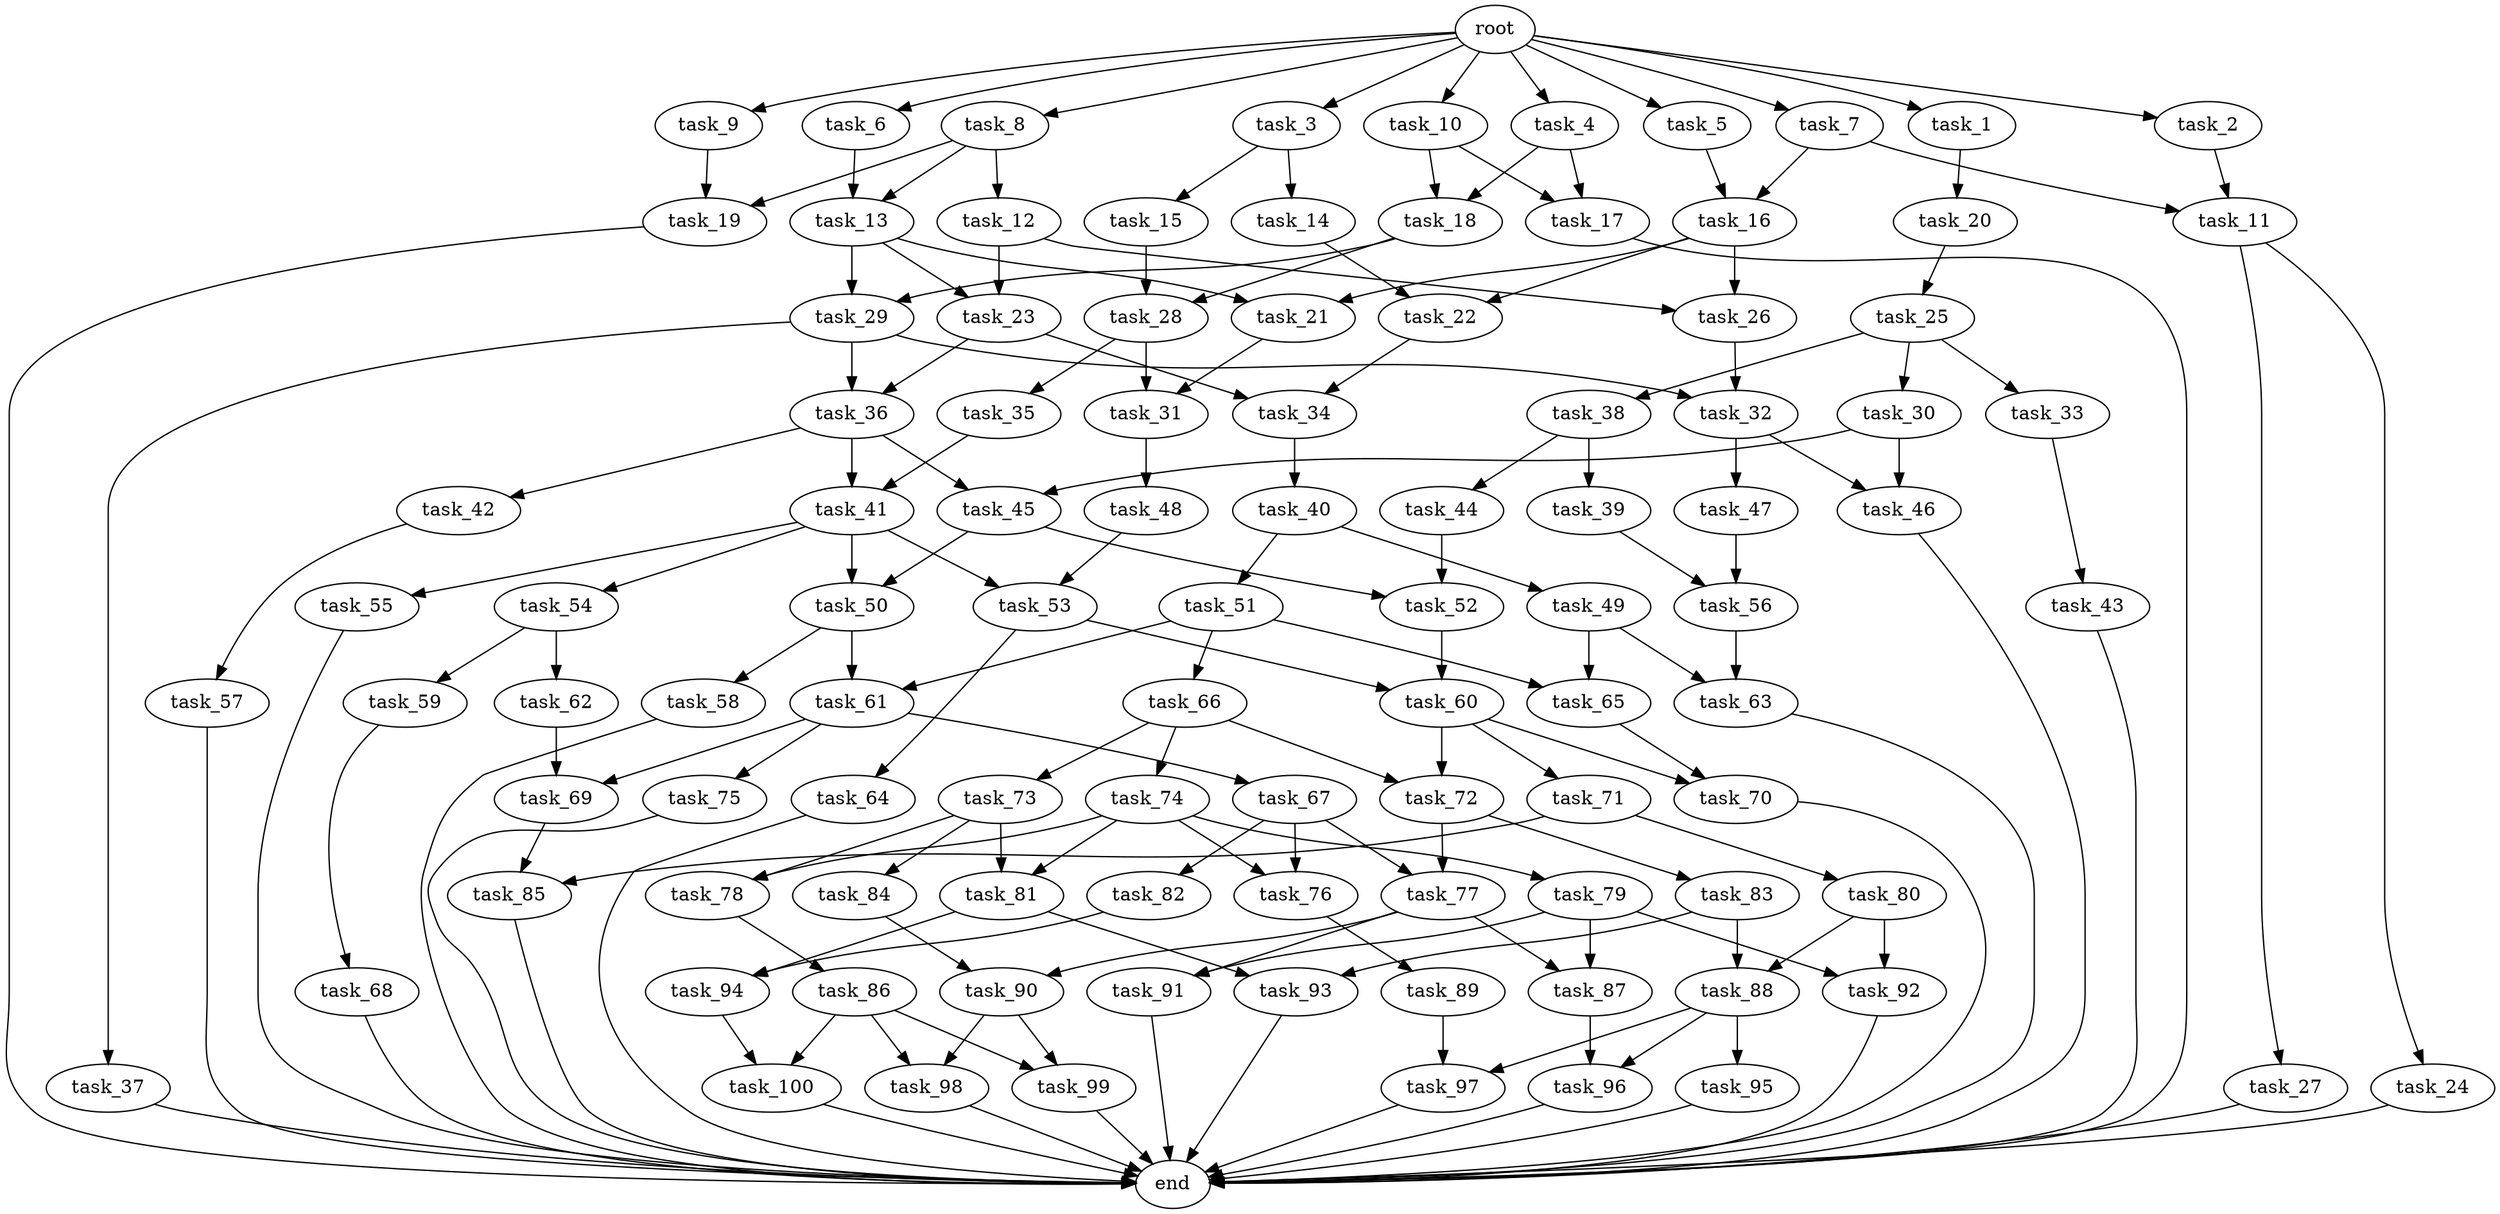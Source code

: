 digraph G {
  task_19 [size="9.861742e+08"];
  task_53 [size="5.617715e+08"];
  task_69 [size="1.818062e+07"];
  task_25 [size="3.142540e+09"];
  task_51 [size="1.174987e+09"];
  task_61 [size="1.042460e+09"];
  task_72 [size="2.736145e+09"];
  task_59 [size="2.251772e+09"];
  task_6 [size="3.171056e+09"];
  root [size="0.000000e+00"];
  task_3 [size="8.999599e+08"];
  task_60 [size="5.435433e+08"];
  task_76 [size="1.222395e+09"];
  task_48 [size="1.448097e+08"];
  task_84 [size="1.193707e+09"];
  task_86 [size="1.278357e+09"];
  task_11 [size="1.049678e+09"];
  task_54 [size="1.748441e+09"];
  task_36 [size="4.086643e+09"];
  task_97 [size="2.586761e+09"];
  task_58 [size="2.835296e+09"];
  task_62 [size="1.081543e+09"];
  task_57 [size="1.694573e+09"];
  task_22 [size="1.974389e+09"];
  task_28 [size="4.771694e+09"];
  task_41 [size="3.156139e+09"];
  task_78 [size="7.462425e+08"];
  task_47 [size="2.668410e+08"];
  task_43 [size="2.207572e+09"];
  task_94 [size="3.086960e+09"];
  task_9 [size="2.661379e+09"];
  task_68 [size="4.823325e+09"];
  task_70 [size="2.709396e+09"];
  task_23 [size="2.259361e+08"];
  task_88 [size="4.357711e+08"];
  task_8 [size="2.362464e+09"];
  task_87 [size="3.388766e+09"];
  task_35 [size="2.417342e+09"];
  task_42 [size="5.636183e+08"];
  end [size="0.000000e+00"];
  task_63 [size="4.331914e+08"];
  task_45 [size="1.564898e+09"];
  task_17 [size="3.127020e+09"];
  task_7 [size="2.000149e+09"];
  task_13 [size="1.711596e+09"];
  task_1 [size="2.945938e+09"];
  task_100 [size="4.160460e+09"];
  task_89 [size="1.400066e+09"];
  task_83 [size="2.518037e+08"];
  task_74 [size="1.156788e+09"];
  task_90 [size="9.971346e+08"];
  task_34 [size="6.400153e+07"];
  task_85 [size="2.199825e+09"];
  task_98 [size="1.514105e+09"];
  task_67 [size="1.672898e+09"];
  task_21 [size="3.637411e+07"];
  task_82 [size="3.251352e+08"];
  task_20 [size="4.416826e+09"];
  task_52 [size="3.264701e+09"];
  task_50 [size="1.329483e+09"];
  task_31 [size="1.651817e+09"];
  task_93 [size="2.016343e+09"];
  task_79 [size="1.250411e+09"];
  task_15 [size="3.857362e+09"];
  task_96 [size="1.734747e+09"];
  task_5 [size="2.222788e+09"];
  task_12 [size="1.488916e+09"];
  task_32 [size="2.650828e+07"];
  task_4 [size="1.586004e+09"];
  task_44 [size="8.669062e+08"];
  task_16 [size="4.242525e+09"];
  task_92 [size="4.815823e+09"];
  task_18 [size="1.918747e+09"];
  task_80 [size="1.759491e+09"];
  task_37 [size="4.245753e+08"];
  task_71 [size="1.204754e+09"];
  task_24 [size="3.583918e+09"];
  task_64 [size="1.195535e+09"];
  task_26 [size="2.954703e+09"];
  task_81 [size="1.258038e+09"];
  task_66 [size="4.179706e+07"];
  task_56 [size="2.430582e+09"];
  task_33 [size="3.154293e+09"];
  task_77 [size="2.065471e+09"];
  task_14 [size="1.642200e+09"];
  task_65 [size="2.535670e+09"];
  task_99 [size="1.024002e+09"];
  task_29 [size="3.316629e+09"];
  task_73 [size="4.131777e+09"];
  task_49 [size="1.232760e+08"];
  task_30 [size="4.743354e+08"];
  task_55 [size="4.794913e+09"];
  task_75 [size="3.841154e+09"];
  task_46 [size="9.849336e+08"];
  task_27 [size="2.778556e+09"];
  task_39 [size="1.853863e+09"];
  task_38 [size="2.743119e+09"];
  task_2 [size="1.121906e+09"];
  task_91 [size="4.325238e+09"];
  task_95 [size="4.072285e+09"];
  task_40 [size="4.321559e+09"];
  task_10 [size="9.227387e+08"];

  task_19 -> end [size="1.000000e-12"];
  task_53 -> task_60 [size="5.617715e+07"];
  task_53 -> task_64 [size="5.617715e+07"];
  task_69 -> task_85 [size="1.818062e+06"];
  task_25 -> task_30 [size="6.285079e+08"];
  task_25 -> task_33 [size="6.285079e+08"];
  task_25 -> task_38 [size="6.285079e+08"];
  task_51 -> task_65 [size="2.349974e+08"];
  task_51 -> task_61 [size="2.349974e+08"];
  task_51 -> task_66 [size="2.349974e+08"];
  task_61 -> task_67 [size="1.042460e+08"];
  task_61 -> task_69 [size="1.042460e+08"];
  task_61 -> task_75 [size="1.042460e+08"];
  task_72 -> task_77 [size="2.736145e+08"];
  task_72 -> task_83 [size="2.736145e+08"];
  task_59 -> task_68 [size="4.503544e+08"];
  task_6 -> task_13 [size="6.342112e+08"];
  root -> task_2 [size="1.000000e-12"];
  root -> task_7 [size="1.000000e-12"];
  root -> task_4 [size="1.000000e-12"];
  root -> task_5 [size="1.000000e-12"];
  root -> task_3 [size="1.000000e-12"];
  root -> task_8 [size="1.000000e-12"];
  root -> task_9 [size="1.000000e-12"];
  root -> task_10 [size="1.000000e-12"];
  root -> task_6 [size="1.000000e-12"];
  root -> task_1 [size="1.000000e-12"];
  task_3 -> task_14 [size="1.799920e+08"];
  task_3 -> task_15 [size="1.799920e+08"];
  task_60 -> task_70 [size="5.435433e+07"];
  task_60 -> task_72 [size="5.435433e+07"];
  task_60 -> task_71 [size="5.435433e+07"];
  task_76 -> task_89 [size="1.222395e+08"];
  task_48 -> task_53 [size="2.896193e+07"];
  task_84 -> task_90 [size="2.387414e+08"];
  task_86 -> task_100 [size="2.556714e+08"];
  task_86 -> task_99 [size="2.556714e+08"];
  task_86 -> task_98 [size="2.556714e+08"];
  task_11 -> task_24 [size="1.049678e+08"];
  task_11 -> task_27 [size="1.049678e+08"];
  task_54 -> task_62 [size="3.496882e+08"];
  task_54 -> task_59 [size="3.496882e+08"];
  task_36 -> task_45 [size="4.086643e+08"];
  task_36 -> task_42 [size="4.086643e+08"];
  task_36 -> task_41 [size="4.086643e+08"];
  task_97 -> end [size="1.000000e-12"];
  task_58 -> end [size="1.000000e-12"];
  task_62 -> task_69 [size="2.163086e+08"];
  task_57 -> end [size="1.000000e-12"];
  task_22 -> task_34 [size="1.974389e+08"];
  task_28 -> task_31 [size="4.771694e+08"];
  task_28 -> task_35 [size="4.771694e+08"];
  task_41 -> task_50 [size="3.156139e+08"];
  task_41 -> task_53 [size="3.156139e+08"];
  task_41 -> task_54 [size="3.156139e+08"];
  task_41 -> task_55 [size="3.156139e+08"];
  task_78 -> task_86 [size="7.462425e+07"];
  task_47 -> task_56 [size="5.336819e+07"];
  task_43 -> end [size="1.000000e-12"];
  task_94 -> task_100 [size="3.086960e+08"];
  task_9 -> task_19 [size="5.322759e+08"];
  task_68 -> end [size="1.000000e-12"];
  task_70 -> end [size="1.000000e-12"];
  task_23 -> task_36 [size="2.259361e+07"];
  task_23 -> task_34 [size="2.259361e+07"];
  task_88 -> task_95 [size="4.357711e+07"];
  task_88 -> task_96 [size="4.357711e+07"];
  task_88 -> task_97 [size="4.357711e+07"];
  task_8 -> task_12 [size="4.724928e+08"];
  task_8 -> task_19 [size="4.724928e+08"];
  task_8 -> task_13 [size="4.724928e+08"];
  task_87 -> task_96 [size="3.388766e+08"];
  task_35 -> task_41 [size="4.834684e+08"];
  task_42 -> task_57 [size="1.127237e+08"];
  task_63 -> end [size="1.000000e-12"];
  task_45 -> task_50 [size="1.564898e+08"];
  task_45 -> task_52 [size="1.564898e+08"];
  task_17 -> end [size="1.000000e-12"];
  task_7 -> task_16 [size="4.000299e+08"];
  task_7 -> task_11 [size="4.000299e+08"];
  task_13 -> task_21 [size="1.711596e+08"];
  task_13 -> task_29 [size="1.711596e+08"];
  task_13 -> task_23 [size="1.711596e+08"];
  task_1 -> task_20 [size="5.891875e+08"];
  task_100 -> end [size="1.000000e-12"];
  task_89 -> task_97 [size="2.800132e+08"];
  task_83 -> task_88 [size="5.036075e+07"];
  task_83 -> task_93 [size="5.036075e+07"];
  task_74 -> task_78 [size="2.313576e+08"];
  task_74 -> task_81 [size="2.313576e+08"];
  task_74 -> task_79 [size="2.313576e+08"];
  task_74 -> task_76 [size="2.313576e+08"];
  task_90 -> task_99 [size="9.971346e+07"];
  task_90 -> task_98 [size="9.971346e+07"];
  task_34 -> task_40 [size="6.400153e+06"];
  task_85 -> end [size="1.000000e-12"];
  task_98 -> end [size="1.000000e-12"];
  task_67 -> task_77 [size="3.345796e+08"];
  task_67 -> task_82 [size="3.345796e+08"];
  task_67 -> task_76 [size="3.345796e+08"];
  task_21 -> task_31 [size="3.637411e+06"];
  task_82 -> task_94 [size="6.502703e+07"];
  task_20 -> task_25 [size="8.833652e+08"];
  task_52 -> task_60 [size="3.264701e+08"];
  task_50 -> task_58 [size="1.329483e+08"];
  task_50 -> task_61 [size="1.329483e+08"];
  task_31 -> task_48 [size="1.651817e+08"];
  task_93 -> end [size="1.000000e-12"];
  task_79 -> task_92 [size="2.500821e+08"];
  task_79 -> task_87 [size="2.500821e+08"];
  task_79 -> task_91 [size="2.500821e+08"];
  task_15 -> task_28 [size="7.714724e+08"];
  task_96 -> end [size="1.000000e-12"];
  task_5 -> task_16 [size="4.445575e+08"];
  task_12 -> task_23 [size="2.977832e+08"];
  task_12 -> task_26 [size="2.977832e+08"];
  task_32 -> task_47 [size="2.650828e+06"];
  task_32 -> task_46 [size="2.650828e+06"];
  task_4 -> task_18 [size="3.172008e+08"];
  task_4 -> task_17 [size="3.172008e+08"];
  task_44 -> task_52 [size="1.733812e+08"];
  task_16 -> task_21 [size="4.242525e+08"];
  task_16 -> task_22 [size="4.242525e+08"];
  task_16 -> task_26 [size="4.242525e+08"];
  task_92 -> end [size="1.000000e-12"];
  task_18 -> task_29 [size="1.918747e+08"];
  task_18 -> task_28 [size="1.918747e+08"];
  task_80 -> task_88 [size="3.518983e+08"];
  task_80 -> task_92 [size="3.518983e+08"];
  task_37 -> end [size="1.000000e-12"];
  task_71 -> task_85 [size="2.409509e+08"];
  task_71 -> task_80 [size="2.409509e+08"];
  task_24 -> end [size="1.000000e-12"];
  task_64 -> end [size="1.000000e-12"];
  task_26 -> task_32 [size="2.954703e+08"];
  task_81 -> task_94 [size="1.258038e+08"];
  task_81 -> task_93 [size="1.258038e+08"];
  task_66 -> task_72 [size="8.359412e+06"];
  task_66 -> task_73 [size="8.359412e+06"];
  task_66 -> task_74 [size="8.359412e+06"];
  task_56 -> task_63 [size="2.430582e+08"];
  task_33 -> task_43 [size="6.308586e+08"];
  task_77 -> task_87 [size="2.065471e+08"];
  task_77 -> task_90 [size="2.065471e+08"];
  task_77 -> task_91 [size="2.065471e+08"];
  task_14 -> task_22 [size="3.284400e+08"];
  task_65 -> task_70 [size="2.535670e+08"];
  task_99 -> end [size="1.000000e-12"];
  task_29 -> task_37 [size="3.316629e+08"];
  task_29 -> task_36 [size="3.316629e+08"];
  task_29 -> task_32 [size="3.316629e+08"];
  task_73 -> task_78 [size="8.263554e+08"];
  task_73 -> task_81 [size="8.263554e+08"];
  task_73 -> task_84 [size="8.263554e+08"];
  task_49 -> task_65 [size="2.465521e+07"];
  task_49 -> task_63 [size="2.465521e+07"];
  task_30 -> task_45 [size="9.486708e+07"];
  task_30 -> task_46 [size="9.486708e+07"];
  task_55 -> end [size="1.000000e-12"];
  task_75 -> end [size="1.000000e-12"];
  task_46 -> end [size="1.000000e-12"];
  task_27 -> end [size="1.000000e-12"];
  task_39 -> task_56 [size="3.707727e+08"];
  task_38 -> task_44 [size="5.486238e+08"];
  task_38 -> task_39 [size="5.486238e+08"];
  task_2 -> task_11 [size="2.243813e+08"];
  task_91 -> end [size="1.000000e-12"];
  task_95 -> end [size="1.000000e-12"];
  task_40 -> task_49 [size="8.643119e+08"];
  task_40 -> task_51 [size="8.643119e+08"];
  task_10 -> task_18 [size="1.845477e+08"];
  task_10 -> task_17 [size="1.845477e+08"];
}
